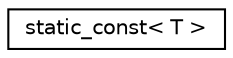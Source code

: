 digraph "Graphical Class Hierarchy"
{
 // LATEX_PDF_SIZE
  edge [fontname="Helvetica",fontsize="10",labelfontname="Helvetica",labelfontsize="10"];
  node [fontname="Helvetica",fontsize="10",shape=record];
  rankdir="LR";
  Node0 [label="static_const\< T \>",height=0.2,width=0.4,color="black", fillcolor="white", style="filled",URL="$structdetail_1_1static__const.html",tooltip=" "];
}
